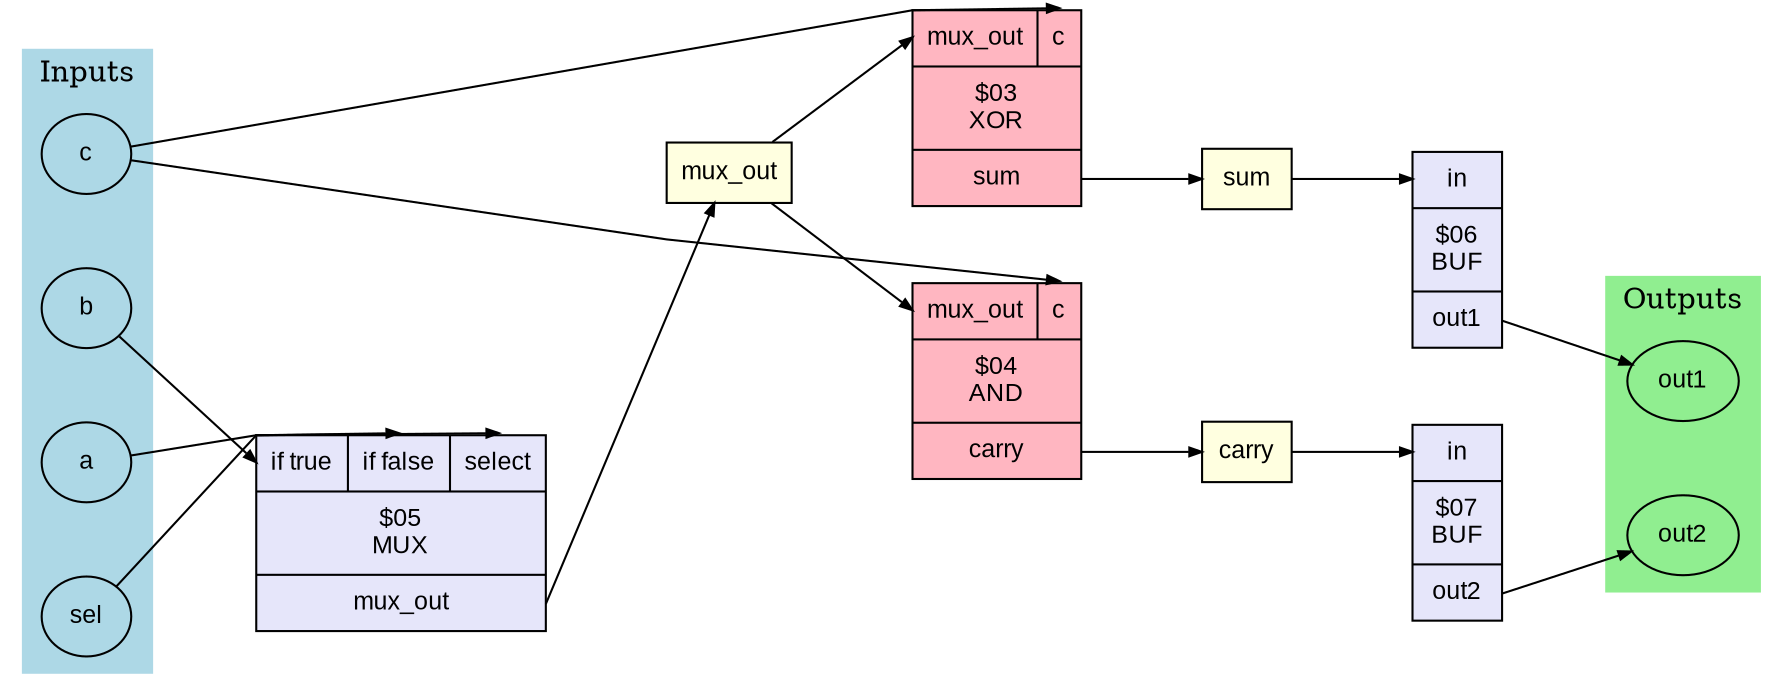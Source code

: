 digraph test_circuit {
	graph [concentrate=false dpi=300 nodesep=0.5 ordering=out rankdir=LR ranksep=0.8 splines=polyline]
	node [fillcolor=white fontname=Arial fontsize=12 height=0.4 margin=0.1 penwidth=1.0 shape=record style=filled width=0.6]
	edge [arrowhead=normal arrowsize=0.6 fontname=Arial fontsize=10 penwidth=1.0]
	a [label=a fillcolor=lightblue shape=ellipse style=filled]
	b [label=b fillcolor=lightblue shape=ellipse style=filled]
	c [label=c fillcolor=lightblue shape=ellipse style=filled]
	sel [label=sel fillcolor=lightblue shape=ellipse style=filled]
	out1 [label=out1 fillcolor=lightgreen shape=ellipse style=filled]
	out2 [label=out2 fillcolor=lightgreen shape=ellipse style=filled]
	mux_out [label=mux_out fillcolor=lightyellow shape=box style=filled]
	sum [label=sum fillcolor=lightyellow shape=box style=filled]
	carry [label=carry fillcolor=lightyellow shape=box style=filled]
	xor_xor1 [label="{<mux_out> mux_out|<c> c}|{$03\nXOR}|<sum> sum" fillcolor=lightpink shape=record style=filled]
	mux_out -> xor_xor1:mux_out
	c -> xor_xor1:c
	xor_xor1:sum -> sum
	and_and1 [label="{<mux_out> mux_out|<c> c}|{$04\nAND}|<carry> carry" fillcolor=lightpink shape=record style=filled]
	mux_out -> and_and1:mux_out
	c -> and_and1:c
	and_and1:carry -> carry
	assign_mux_out [label="{<A> if true|<B> if false|<S> select}|{$05\nMUX}|<mux_out> mux_out" fillcolor=lavender shape=record style=filled]
	sel -> assign_mux_out:S
	b -> assign_mux_out:A
	a -> assign_mux_out:B
	assign_mux_out:mux_out -> mux_out
	assign_out1 [label="{<A> in}|{$06\nBUF}|<out1> out1" fillcolor=lavender shape=record style=filled]
	sum -> assign_out1:A
	assign_out1:out1 -> out1
	assign_out2 [label="{<A> in}|{$07\nBUF}|<out2> out2" fillcolor=lavender shape=record style=filled]
	carry -> assign_out2:A
	assign_out2:out2 -> out2
	subgraph cluster_inputs {
		color=lightblue label=Inputs rank=source style=filled
		a
		b
		c
		sel
	}
	subgraph cluster_outputs {
		color=lightgreen label=Outputs rank=sink style=filled
		out1
		out2
	}
}
